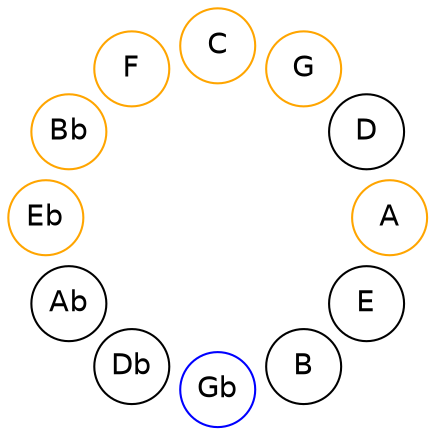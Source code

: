 
graph {

layout = circo;
mindist = .1

node [shape = circle, fontname = Helvetica, margin = 0]
edge [style=invis]

subgraph 1 {
	E -- B -- Gb -- Db -- Ab -- Eb -- Bb -- F -- C -- G -- D -- A -- E
}

Gb [color=blue];
Eb [color=orange];
Bb [color=orange];
F [color=orange];
C [color=orange];
G [color=orange];
A [color=orange];
}
